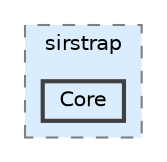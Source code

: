 digraph "C:/code/sirstrap/Core"
{
 // LATEX_PDF_SIZE
  bgcolor="transparent";
  edge [fontname=Helvetica,fontsize=10,labelfontname=Helvetica,labelfontsize=10];
  node [fontname=Helvetica,fontsize=10,shape=box,height=0.2,width=0.4];
  compound=true
  subgraph clusterdir_7f8a5d75b271f79570e962363acdee3b {
    graph [ bgcolor="#daedff", pencolor="grey50", label="sirstrap", fontname=Helvetica,fontsize=10 style="filled,dashed", URL="dir_7f8a5d75b271f79570e962363acdee3b.html",tooltip=""]
  dir_55fe5e45a05f6720e7ff172edcdb41d1 [label="Core", fillcolor="#daedff", color="grey25", style="filled,bold", URL="dir_55fe5e45a05f6720e7ff172edcdb41d1.html",tooltip=""];
  }
}

